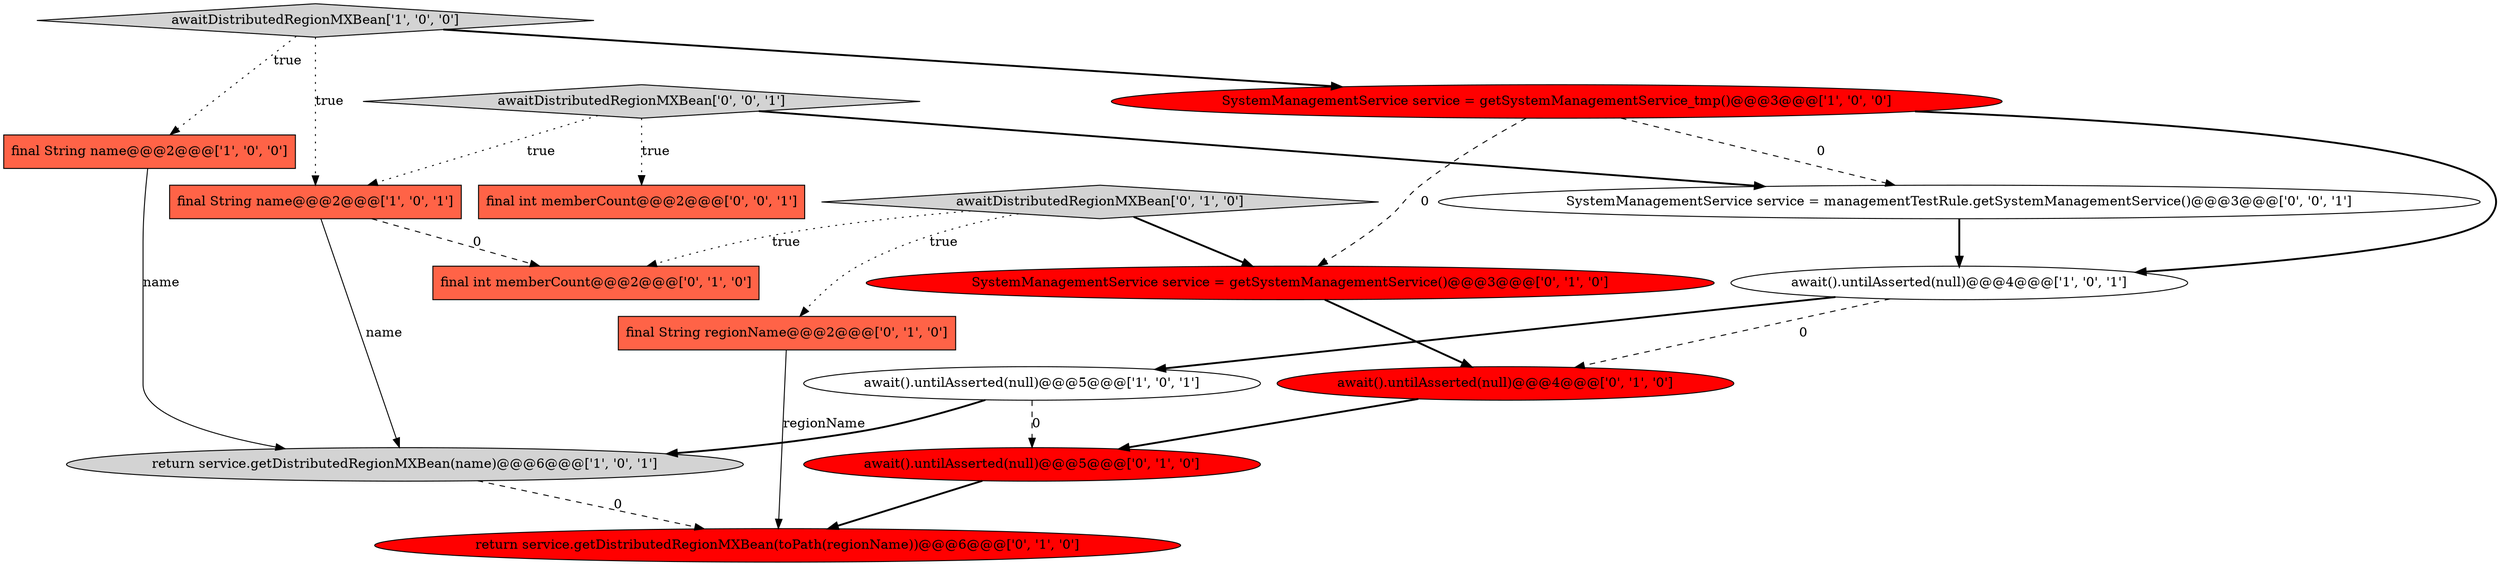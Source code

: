 digraph {
13 [style = filled, label = "final int memberCount@@@2@@@['0', '1', '0']", fillcolor = tomato, shape = box image = "AAA1AAABBB2BBB"];
7 [style = filled, label = "awaitDistributedRegionMXBean['0', '1', '0']", fillcolor = lightgray, shape = diamond image = "AAA0AAABBB2BBB"];
1 [style = filled, label = "return service.getDistributedRegionMXBean(name)@@@6@@@['1', '0', '1']", fillcolor = lightgray, shape = ellipse image = "AAA0AAABBB1BBB"];
16 [style = filled, label = "awaitDistributedRegionMXBean['0', '0', '1']", fillcolor = lightgray, shape = diamond image = "AAA0AAABBB3BBB"];
2 [style = filled, label = "await().untilAsserted(null)@@@4@@@['1', '0', '1']", fillcolor = white, shape = ellipse image = "AAA0AAABBB1BBB"];
11 [style = filled, label = "SystemManagementService service = getSystemManagementService()@@@3@@@['0', '1', '0']", fillcolor = red, shape = ellipse image = "AAA1AAABBB2BBB"];
10 [style = filled, label = "await().untilAsserted(null)@@@5@@@['0', '1', '0']", fillcolor = red, shape = ellipse image = "AAA1AAABBB2BBB"];
15 [style = filled, label = "final int memberCount@@@2@@@['0', '0', '1']", fillcolor = tomato, shape = box image = "AAA0AAABBB3BBB"];
0 [style = filled, label = "final String name@@@2@@@['1', '0', '0']", fillcolor = tomato, shape = box image = "AAA0AAABBB1BBB"];
6 [style = filled, label = "await().untilAsserted(null)@@@5@@@['1', '0', '1']", fillcolor = white, shape = ellipse image = "AAA0AAABBB1BBB"];
8 [style = filled, label = "final String regionName@@@2@@@['0', '1', '0']", fillcolor = tomato, shape = box image = "AAA0AAABBB2BBB"];
9 [style = filled, label = "await().untilAsserted(null)@@@4@@@['0', '1', '0']", fillcolor = red, shape = ellipse image = "AAA1AAABBB2BBB"];
12 [style = filled, label = "return service.getDistributedRegionMXBean(toPath(regionName))@@@6@@@['0', '1', '0']", fillcolor = red, shape = ellipse image = "AAA1AAABBB2BBB"];
4 [style = filled, label = "SystemManagementService service = getSystemManagementService_tmp()@@@3@@@['1', '0', '0']", fillcolor = red, shape = ellipse image = "AAA1AAABBB1BBB"];
3 [style = filled, label = "final String name@@@2@@@['1', '0', '1']", fillcolor = tomato, shape = box image = "AAA0AAABBB1BBB"];
5 [style = filled, label = "awaitDistributedRegionMXBean['1', '0', '0']", fillcolor = lightgray, shape = diamond image = "AAA0AAABBB1BBB"];
14 [style = filled, label = "SystemManagementService service = managementTestRule.getSystemManagementService()@@@3@@@['0', '0', '1']", fillcolor = white, shape = ellipse image = "AAA0AAABBB3BBB"];
7->11 [style = bold, label=""];
2->6 [style = bold, label=""];
7->13 [style = dotted, label="true"];
0->1 [style = solid, label="name"];
3->1 [style = solid, label="name"];
4->2 [style = bold, label=""];
5->0 [style = dotted, label="true"];
9->10 [style = bold, label=""];
5->3 [style = dotted, label="true"];
11->9 [style = bold, label=""];
3->13 [style = dashed, label="0"];
16->3 [style = dotted, label="true"];
6->10 [style = dashed, label="0"];
6->1 [style = bold, label=""];
1->12 [style = dashed, label="0"];
2->9 [style = dashed, label="0"];
10->12 [style = bold, label=""];
8->12 [style = solid, label="regionName"];
5->4 [style = bold, label=""];
16->14 [style = bold, label=""];
4->14 [style = dashed, label="0"];
14->2 [style = bold, label=""];
4->11 [style = dashed, label="0"];
7->8 [style = dotted, label="true"];
16->15 [style = dotted, label="true"];
}
